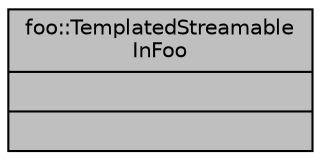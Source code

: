 digraph "foo::TemplatedStreamableInFoo"
{
 // LATEX_PDF_SIZE
  bgcolor="transparent";
  edge [fontname="Helvetica",fontsize="10",labelfontname="Helvetica",labelfontsize="10"];
  node [fontname="Helvetica",fontsize="10",shape=record];
  Node1 [label="{foo::TemplatedStreamable\lInFoo\n||}",height=0.2,width=0.4,color="black", fillcolor="grey75", style="filled", fontcolor="black",tooltip=" "];
}
